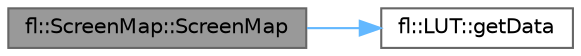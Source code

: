 digraph "fl::ScreenMap::ScreenMap"
{
 // LATEX_PDF_SIZE
  bgcolor="transparent";
  edge [fontname=Helvetica,fontsize=10,labelfontname=Helvetica,labelfontsize=10];
  node [fontname=Helvetica,fontsize=10,shape=box,height=0.2,width=0.4];
  rankdir="LR";
  Node1 [id="Node000001",label="fl::ScreenMap::ScreenMap",height=0.2,width=0.4,color="gray40", fillcolor="grey60", style="filled", fontcolor="black",tooltip=" "];
  Node1 -> Node2 [id="edge1_Node000001_Node000002",color="steelblue1",style="solid",tooltip=" "];
  Node2 [id="Node000002",label="fl::LUT::getData",height=0.2,width=0.4,color="grey40", fillcolor="white", style="filled",URL="$d6/d18/classfl_1_1_l_u_t.html#ae52357f86385abc5844a8d81ef50910a",tooltip=" "];
}
